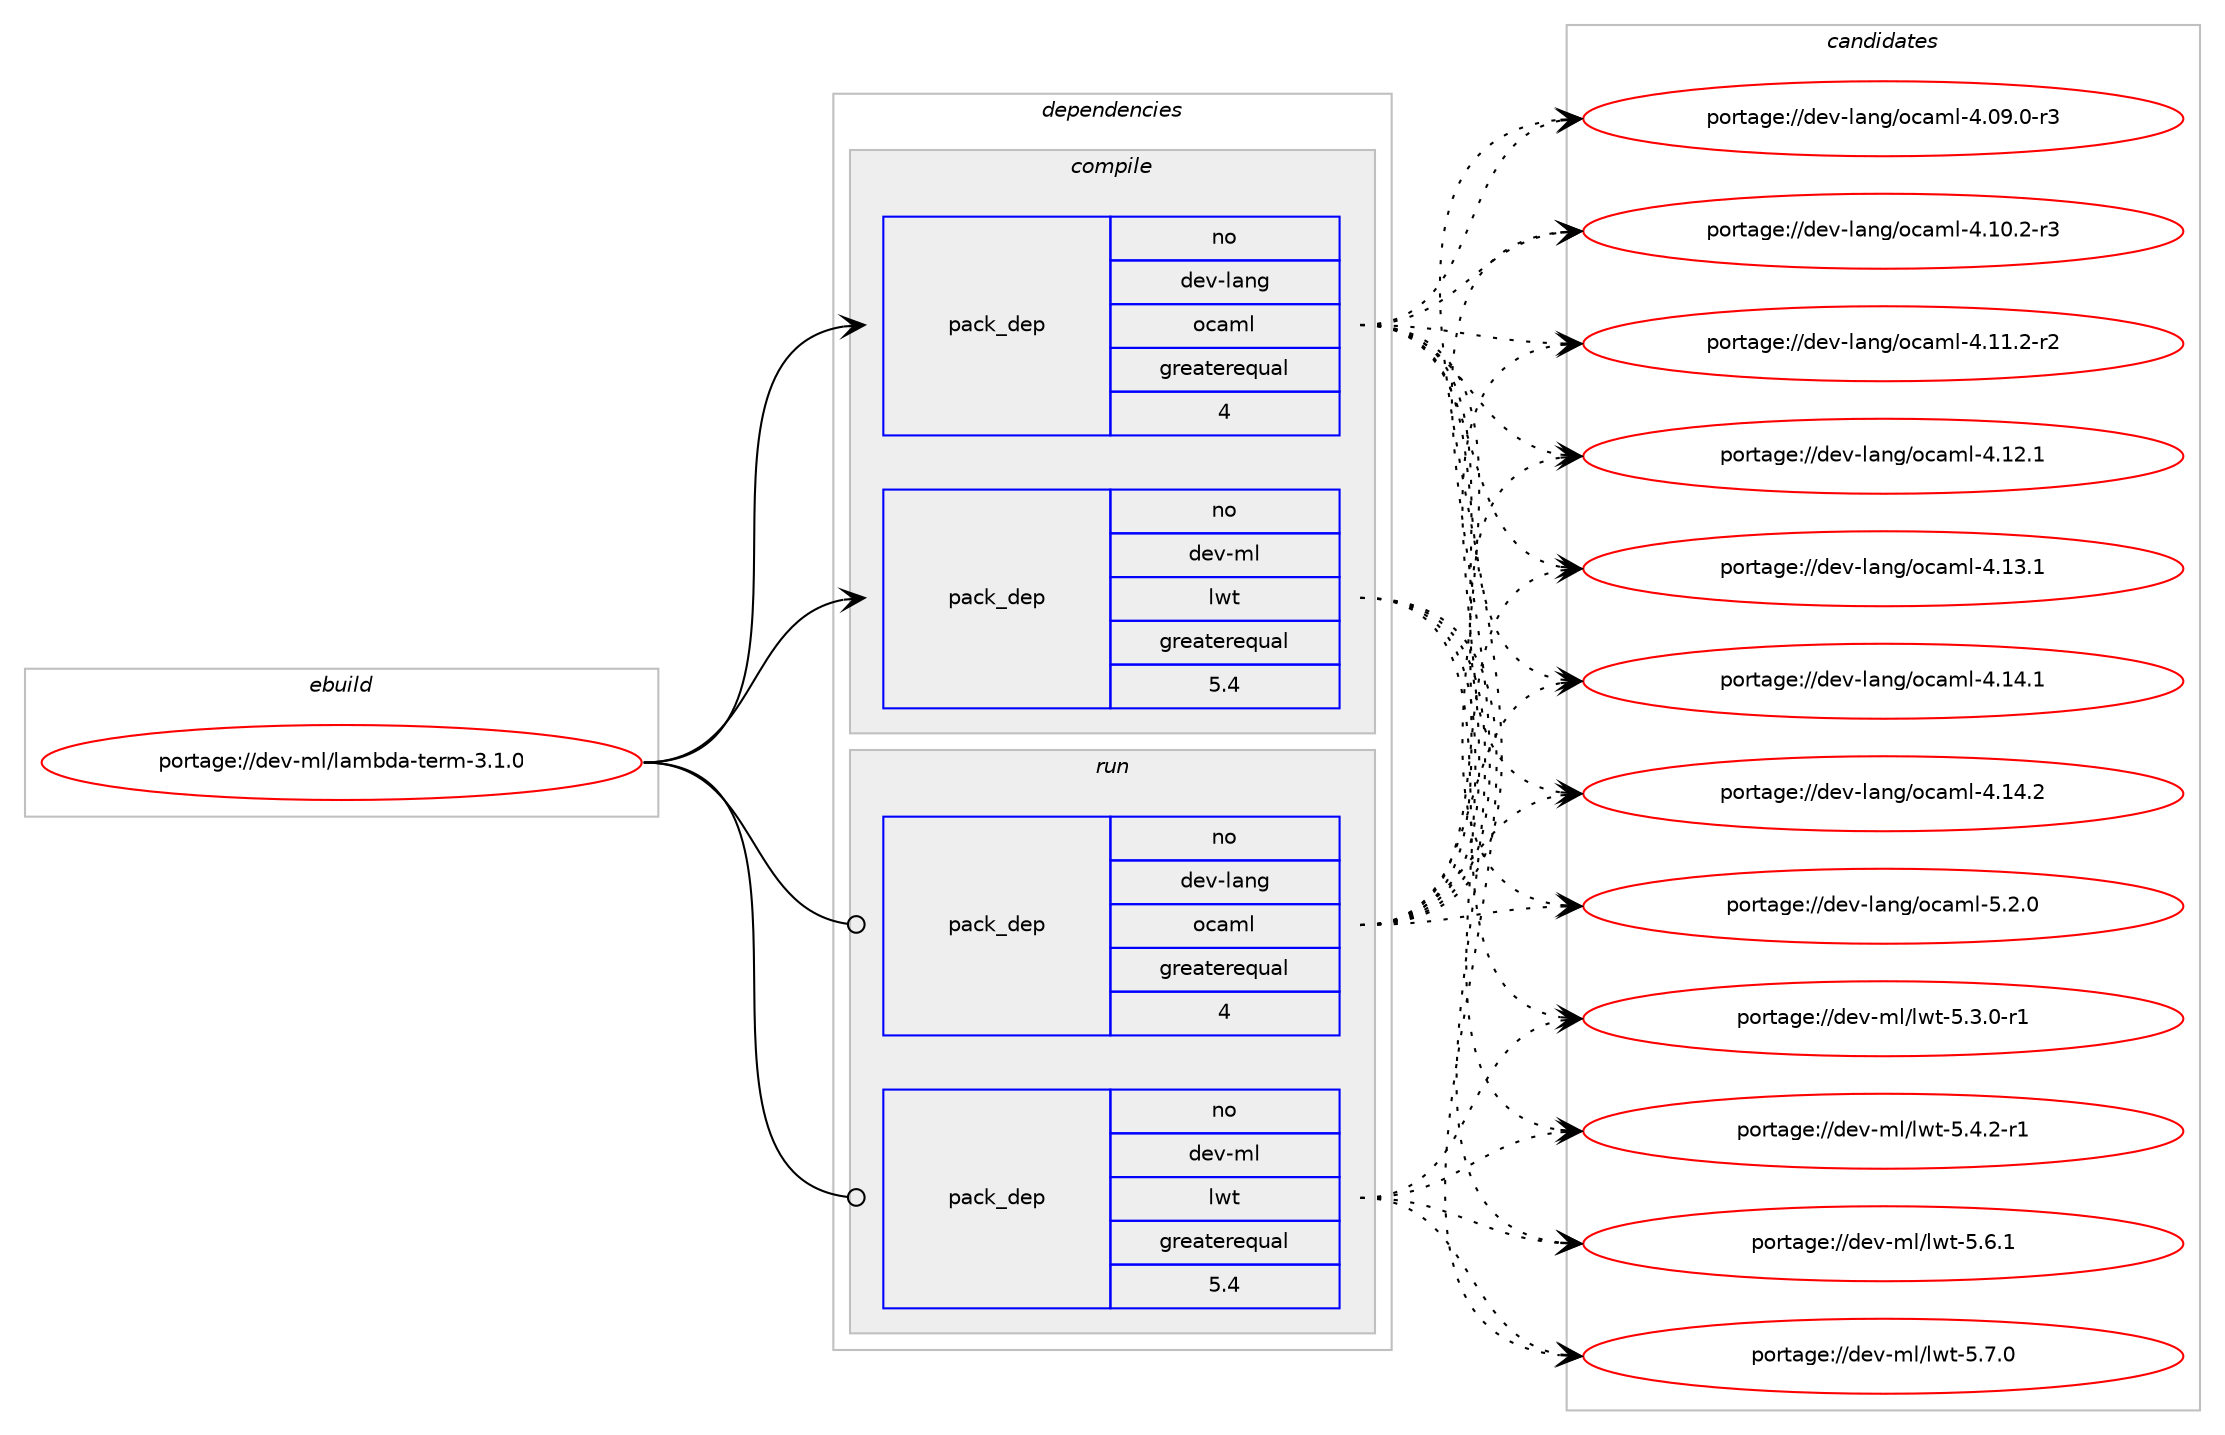 digraph prolog {

# *************
# Graph options
# *************

newrank=true;
concentrate=true;
compound=true;
graph [rankdir=LR,fontname=Helvetica,fontsize=10,ranksep=1.5];#, ranksep=2.5, nodesep=0.2];
edge  [arrowhead=vee];
node  [fontname=Helvetica,fontsize=10];

# **********
# The ebuild
# **********

subgraph cluster_leftcol {
color=gray;
rank=same;
label=<<i>ebuild</i>>;
id [label="portage://dev-ml/lambda-term-3.1.0", color=red, width=4, href="../dev-ml/lambda-term-3.1.0.svg"];
}

# ****************
# The dependencies
# ****************

subgraph cluster_midcol {
color=gray;
label=<<i>dependencies</i>>;
subgraph cluster_compile {
fillcolor="#eeeeee";
style=filled;
label=<<i>compile</i>>;
subgraph pack30432 {
dependency60098 [label=<<TABLE BORDER="0" CELLBORDER="1" CELLSPACING="0" CELLPADDING="4" WIDTH="220"><TR><TD ROWSPAN="6" CELLPADDING="30">pack_dep</TD></TR><TR><TD WIDTH="110">no</TD></TR><TR><TD>dev-lang</TD></TR><TR><TD>ocaml</TD></TR><TR><TD>greaterequal</TD></TR><TR><TD>4</TD></TR></TABLE>>, shape=none, color=blue];
}
id:e -> dependency60098:w [weight=20,style="solid",arrowhead="vee"];
# *** BEGIN UNKNOWN DEPENDENCY TYPE (TODO) ***
# id -> package_dependency(portage://dev-ml/lambda-term-3.1.0,install,no,dev-ml,camomile,none,[,,],any_same_slot,[])
# *** END UNKNOWN DEPENDENCY TYPE (TODO) ***

# *** BEGIN UNKNOWN DEPENDENCY TYPE (TODO) ***
# id -> package_dependency(portage://dev-ml/lambda-term-3.1.0,install,no,dev-ml,dune,none,[,,],any_same_slot,[])
# *** END UNKNOWN DEPENDENCY TYPE (TODO) ***

subgraph pack30433 {
dependency60099 [label=<<TABLE BORDER="0" CELLBORDER="1" CELLSPACING="0" CELLPADDING="4" WIDTH="220"><TR><TD ROWSPAN="6" CELLPADDING="30">pack_dep</TD></TR><TR><TD WIDTH="110">no</TD></TR><TR><TD>dev-ml</TD></TR><TR><TD>lwt</TD></TR><TR><TD>greaterequal</TD></TR><TR><TD>5.4</TD></TR></TABLE>>, shape=none, color=blue];
}
id:e -> dependency60099:w [weight=20,style="solid",arrowhead="vee"];
# *** BEGIN UNKNOWN DEPENDENCY TYPE (TODO) ***
# id -> package_dependency(portage://dev-ml/lambda-term-3.1.0,install,no,dev-ml,lwt_log,none,[,,],any_same_slot,[])
# *** END UNKNOWN DEPENDENCY TYPE (TODO) ***

# *** BEGIN UNKNOWN DEPENDENCY TYPE (TODO) ***
# id -> package_dependency(portage://dev-ml/lambda-term-3.1.0,install,no,dev-ml,mew_vi,none,[,,],any_same_slot,[])
# *** END UNKNOWN DEPENDENCY TYPE (TODO) ***

# *** BEGIN UNKNOWN DEPENDENCY TYPE (TODO) ***
# id -> package_dependency(portage://dev-ml/lambda-term-3.1.0,install,no,dev-ml,react,none,[,,],any_same_slot,[])
# *** END UNKNOWN DEPENDENCY TYPE (TODO) ***

# *** BEGIN UNKNOWN DEPENDENCY TYPE (TODO) ***
# id -> package_dependency(portage://dev-ml/lambda-term-3.1.0,install,no,dev-ml,zed,none,[,,],any_same_slot,[])
# *** END UNKNOWN DEPENDENCY TYPE (TODO) ***

}
subgraph cluster_compileandrun {
fillcolor="#eeeeee";
style=filled;
label=<<i>compile and run</i>>;
}
subgraph cluster_run {
fillcolor="#eeeeee";
style=filled;
label=<<i>run</i>>;
subgraph pack30434 {
dependency60100 [label=<<TABLE BORDER="0" CELLBORDER="1" CELLSPACING="0" CELLPADDING="4" WIDTH="220"><TR><TD ROWSPAN="6" CELLPADDING="30">pack_dep</TD></TR><TR><TD WIDTH="110">no</TD></TR><TR><TD>dev-lang</TD></TR><TR><TD>ocaml</TD></TR><TR><TD>greaterequal</TD></TR><TR><TD>4</TD></TR></TABLE>>, shape=none, color=blue];
}
id:e -> dependency60100:w [weight=20,style="solid",arrowhead="odot"];
# *** BEGIN UNKNOWN DEPENDENCY TYPE (TODO) ***
# id -> package_dependency(portage://dev-ml/lambda-term-3.1.0,run,no,dev-ml,camomile,none,[,,],any_same_slot,[])
# *** END UNKNOWN DEPENDENCY TYPE (TODO) ***

# *** BEGIN UNKNOWN DEPENDENCY TYPE (TODO) ***
# id -> package_dependency(portage://dev-ml/lambda-term-3.1.0,run,no,dev-ml,dune,none,[,,],any_same_slot,[])
# *** END UNKNOWN DEPENDENCY TYPE (TODO) ***

subgraph pack30435 {
dependency60101 [label=<<TABLE BORDER="0" CELLBORDER="1" CELLSPACING="0" CELLPADDING="4" WIDTH="220"><TR><TD ROWSPAN="6" CELLPADDING="30">pack_dep</TD></TR><TR><TD WIDTH="110">no</TD></TR><TR><TD>dev-ml</TD></TR><TR><TD>lwt</TD></TR><TR><TD>greaterequal</TD></TR><TR><TD>5.4</TD></TR></TABLE>>, shape=none, color=blue];
}
id:e -> dependency60101:w [weight=20,style="solid",arrowhead="odot"];
# *** BEGIN UNKNOWN DEPENDENCY TYPE (TODO) ***
# id -> package_dependency(portage://dev-ml/lambda-term-3.1.0,run,no,dev-ml,lwt_log,none,[,,],any_same_slot,[])
# *** END UNKNOWN DEPENDENCY TYPE (TODO) ***

# *** BEGIN UNKNOWN DEPENDENCY TYPE (TODO) ***
# id -> package_dependency(portage://dev-ml/lambda-term-3.1.0,run,no,dev-ml,mew_vi,none,[,,],any_same_slot,[])
# *** END UNKNOWN DEPENDENCY TYPE (TODO) ***

# *** BEGIN UNKNOWN DEPENDENCY TYPE (TODO) ***
# id -> package_dependency(portage://dev-ml/lambda-term-3.1.0,run,no,dev-ml,react,none,[,,],any_same_slot,[])
# *** END UNKNOWN DEPENDENCY TYPE (TODO) ***

# *** BEGIN UNKNOWN DEPENDENCY TYPE (TODO) ***
# id -> package_dependency(portage://dev-ml/lambda-term-3.1.0,run,no,dev-ml,zed,none,[,,],any_same_slot,[])
# *** END UNKNOWN DEPENDENCY TYPE (TODO) ***

}
}

# **************
# The candidates
# **************

subgraph cluster_choices {
rank=same;
color=gray;
label=<<i>candidates</i>>;

subgraph choice30432 {
color=black;
nodesep=1;
choice1001011184510897110103471119997109108455246485746484511451 [label="portage://dev-lang/ocaml-4.09.0-r3", color=red, width=4,href="../dev-lang/ocaml-4.09.0-r3.svg"];
choice1001011184510897110103471119997109108455246494846504511451 [label="portage://dev-lang/ocaml-4.10.2-r3", color=red, width=4,href="../dev-lang/ocaml-4.10.2-r3.svg"];
choice1001011184510897110103471119997109108455246494946504511450 [label="portage://dev-lang/ocaml-4.11.2-r2", color=red, width=4,href="../dev-lang/ocaml-4.11.2-r2.svg"];
choice100101118451089711010347111999710910845524649504649 [label="portage://dev-lang/ocaml-4.12.1", color=red, width=4,href="../dev-lang/ocaml-4.12.1.svg"];
choice100101118451089711010347111999710910845524649514649 [label="portage://dev-lang/ocaml-4.13.1", color=red, width=4,href="../dev-lang/ocaml-4.13.1.svg"];
choice100101118451089711010347111999710910845524649524649 [label="portage://dev-lang/ocaml-4.14.1", color=red, width=4,href="../dev-lang/ocaml-4.14.1.svg"];
choice100101118451089711010347111999710910845524649524650 [label="portage://dev-lang/ocaml-4.14.2", color=red, width=4,href="../dev-lang/ocaml-4.14.2.svg"];
choice1001011184510897110103471119997109108455346504648 [label="portage://dev-lang/ocaml-5.2.0", color=red, width=4,href="../dev-lang/ocaml-5.2.0.svg"];
dependency60098:e -> choice1001011184510897110103471119997109108455246485746484511451:w [style=dotted,weight="100"];
dependency60098:e -> choice1001011184510897110103471119997109108455246494846504511451:w [style=dotted,weight="100"];
dependency60098:e -> choice1001011184510897110103471119997109108455246494946504511450:w [style=dotted,weight="100"];
dependency60098:e -> choice100101118451089711010347111999710910845524649504649:w [style=dotted,weight="100"];
dependency60098:e -> choice100101118451089711010347111999710910845524649514649:w [style=dotted,weight="100"];
dependency60098:e -> choice100101118451089711010347111999710910845524649524649:w [style=dotted,weight="100"];
dependency60098:e -> choice100101118451089711010347111999710910845524649524650:w [style=dotted,weight="100"];
dependency60098:e -> choice1001011184510897110103471119997109108455346504648:w [style=dotted,weight="100"];
}
subgraph choice30433 {
color=black;
nodesep=1;
choice10010111845109108471081191164553465146484511449 [label="portage://dev-ml/lwt-5.3.0-r1", color=red, width=4,href="../dev-ml/lwt-5.3.0-r1.svg"];
choice10010111845109108471081191164553465246504511449 [label="portage://dev-ml/lwt-5.4.2-r1", color=red, width=4,href="../dev-ml/lwt-5.4.2-r1.svg"];
choice1001011184510910847108119116455346544649 [label="portage://dev-ml/lwt-5.6.1", color=red, width=4,href="../dev-ml/lwt-5.6.1.svg"];
choice1001011184510910847108119116455346554648 [label="portage://dev-ml/lwt-5.7.0", color=red, width=4,href="../dev-ml/lwt-5.7.0.svg"];
dependency60099:e -> choice10010111845109108471081191164553465146484511449:w [style=dotted,weight="100"];
dependency60099:e -> choice10010111845109108471081191164553465246504511449:w [style=dotted,weight="100"];
dependency60099:e -> choice1001011184510910847108119116455346544649:w [style=dotted,weight="100"];
dependency60099:e -> choice1001011184510910847108119116455346554648:w [style=dotted,weight="100"];
}
subgraph choice30434 {
color=black;
nodesep=1;
choice1001011184510897110103471119997109108455246485746484511451 [label="portage://dev-lang/ocaml-4.09.0-r3", color=red, width=4,href="../dev-lang/ocaml-4.09.0-r3.svg"];
choice1001011184510897110103471119997109108455246494846504511451 [label="portage://dev-lang/ocaml-4.10.2-r3", color=red, width=4,href="../dev-lang/ocaml-4.10.2-r3.svg"];
choice1001011184510897110103471119997109108455246494946504511450 [label="portage://dev-lang/ocaml-4.11.2-r2", color=red, width=4,href="../dev-lang/ocaml-4.11.2-r2.svg"];
choice100101118451089711010347111999710910845524649504649 [label="portage://dev-lang/ocaml-4.12.1", color=red, width=4,href="../dev-lang/ocaml-4.12.1.svg"];
choice100101118451089711010347111999710910845524649514649 [label="portage://dev-lang/ocaml-4.13.1", color=red, width=4,href="../dev-lang/ocaml-4.13.1.svg"];
choice100101118451089711010347111999710910845524649524649 [label="portage://dev-lang/ocaml-4.14.1", color=red, width=4,href="../dev-lang/ocaml-4.14.1.svg"];
choice100101118451089711010347111999710910845524649524650 [label="portage://dev-lang/ocaml-4.14.2", color=red, width=4,href="../dev-lang/ocaml-4.14.2.svg"];
choice1001011184510897110103471119997109108455346504648 [label="portage://dev-lang/ocaml-5.2.0", color=red, width=4,href="../dev-lang/ocaml-5.2.0.svg"];
dependency60100:e -> choice1001011184510897110103471119997109108455246485746484511451:w [style=dotted,weight="100"];
dependency60100:e -> choice1001011184510897110103471119997109108455246494846504511451:w [style=dotted,weight="100"];
dependency60100:e -> choice1001011184510897110103471119997109108455246494946504511450:w [style=dotted,weight="100"];
dependency60100:e -> choice100101118451089711010347111999710910845524649504649:w [style=dotted,weight="100"];
dependency60100:e -> choice100101118451089711010347111999710910845524649514649:w [style=dotted,weight="100"];
dependency60100:e -> choice100101118451089711010347111999710910845524649524649:w [style=dotted,weight="100"];
dependency60100:e -> choice100101118451089711010347111999710910845524649524650:w [style=dotted,weight="100"];
dependency60100:e -> choice1001011184510897110103471119997109108455346504648:w [style=dotted,weight="100"];
}
subgraph choice30435 {
color=black;
nodesep=1;
choice10010111845109108471081191164553465146484511449 [label="portage://dev-ml/lwt-5.3.0-r1", color=red, width=4,href="../dev-ml/lwt-5.3.0-r1.svg"];
choice10010111845109108471081191164553465246504511449 [label="portage://dev-ml/lwt-5.4.2-r1", color=red, width=4,href="../dev-ml/lwt-5.4.2-r1.svg"];
choice1001011184510910847108119116455346544649 [label="portage://dev-ml/lwt-5.6.1", color=red, width=4,href="../dev-ml/lwt-5.6.1.svg"];
choice1001011184510910847108119116455346554648 [label="portage://dev-ml/lwt-5.7.0", color=red, width=4,href="../dev-ml/lwt-5.7.0.svg"];
dependency60101:e -> choice10010111845109108471081191164553465146484511449:w [style=dotted,weight="100"];
dependency60101:e -> choice10010111845109108471081191164553465246504511449:w [style=dotted,weight="100"];
dependency60101:e -> choice1001011184510910847108119116455346544649:w [style=dotted,weight="100"];
dependency60101:e -> choice1001011184510910847108119116455346554648:w [style=dotted,weight="100"];
}
}

}
